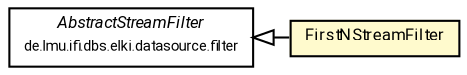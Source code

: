 #!/usr/local/bin/dot
#
# Class diagram 
# Generated by UMLGraph version R5_7_2-60-g0e99a6 (http://www.spinellis.gr/umlgraph/)
#

digraph G {
	graph [fontnames="svg"]
	edge [fontname="Roboto",fontsize=7,labelfontname="Roboto",labelfontsize=7,color="black"];
	node [fontname="Roboto",fontcolor="black",fontsize=8,shape=plaintext,margin=0,width=0,height=0];
	nodesep=0.15;
	ranksep=0.25;
	rankdir=LR;
	// de.lmu.ifi.dbs.elki.datasource.filter.AbstractStreamFilter
	c4420624 [label=<<table title="de.lmu.ifi.dbs.elki.datasource.filter.AbstractStreamFilter" border="0" cellborder="1" cellspacing="0" cellpadding="2" href="../AbstractStreamFilter.html" target="_parent">
		<tr><td><table border="0" cellspacing="0" cellpadding="1">
		<tr><td align="center" balign="center"> <font face="Roboto"><i>AbstractStreamFilter</i></font> </td></tr>
		<tr><td align="center" balign="center"> <font face="Roboto" point-size="7.0">de.lmu.ifi.dbs.elki.datasource.filter</font> </td></tr>
		</table></td></tr>
		</table>>, URL="../AbstractStreamFilter.html"];
	// de.lmu.ifi.dbs.elki.datasource.filter.selection.FirstNStreamFilter
	c4420656 [label=<<table title="de.lmu.ifi.dbs.elki.datasource.filter.selection.FirstNStreamFilter" border="0" cellborder="1" cellspacing="0" cellpadding="2" bgcolor="lemonChiffon" href="FirstNStreamFilter.html" target="_parent">
		<tr><td><table border="0" cellspacing="0" cellpadding="1">
		<tr><td align="center" balign="center"> <font face="Roboto">FirstNStreamFilter</font> </td></tr>
		</table></td></tr>
		</table>>, URL="FirstNStreamFilter.html"];
	// de.lmu.ifi.dbs.elki.datasource.filter.selection.FirstNStreamFilter extends de.lmu.ifi.dbs.elki.datasource.filter.AbstractStreamFilter
	c4420624 -> c4420656 [arrowtail=empty,dir=back,weight=10];
}

